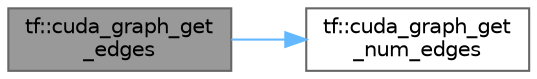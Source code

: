 digraph "tf::cuda_graph_get_edges"
{
 // LATEX_PDF_SIZE
  bgcolor="transparent";
  edge [fontname=Helvetica,fontsize=10,labelfontname=Helvetica,labelfontsize=10];
  node [fontname=Helvetica,fontsize=10,shape=box,height=0.2,width=0.4];
  rankdir="LR";
  Node1 [id="Node000001",label="tf::cuda_graph_get\l_edges",height=0.2,width=0.4,color="gray40", fillcolor="grey60", style="filled", fontcolor="black",tooltip="acquires the edges in a native CUDA graph"];
  Node1 -> Node2 [id="edge1_Node000001_Node000002",color="steelblue1",style="solid",tooltip=" "];
  Node2 [id="Node000002",label="tf::cuda_graph_get\l_num_edges",height=0.2,width=0.4,color="grey40", fillcolor="white", style="filled",URL="$namespacetf.html#a8fc7af3adc7dd7e646bd5275d8ae3f56",tooltip="queries the number of edges in a native CUDA graph"];
}
